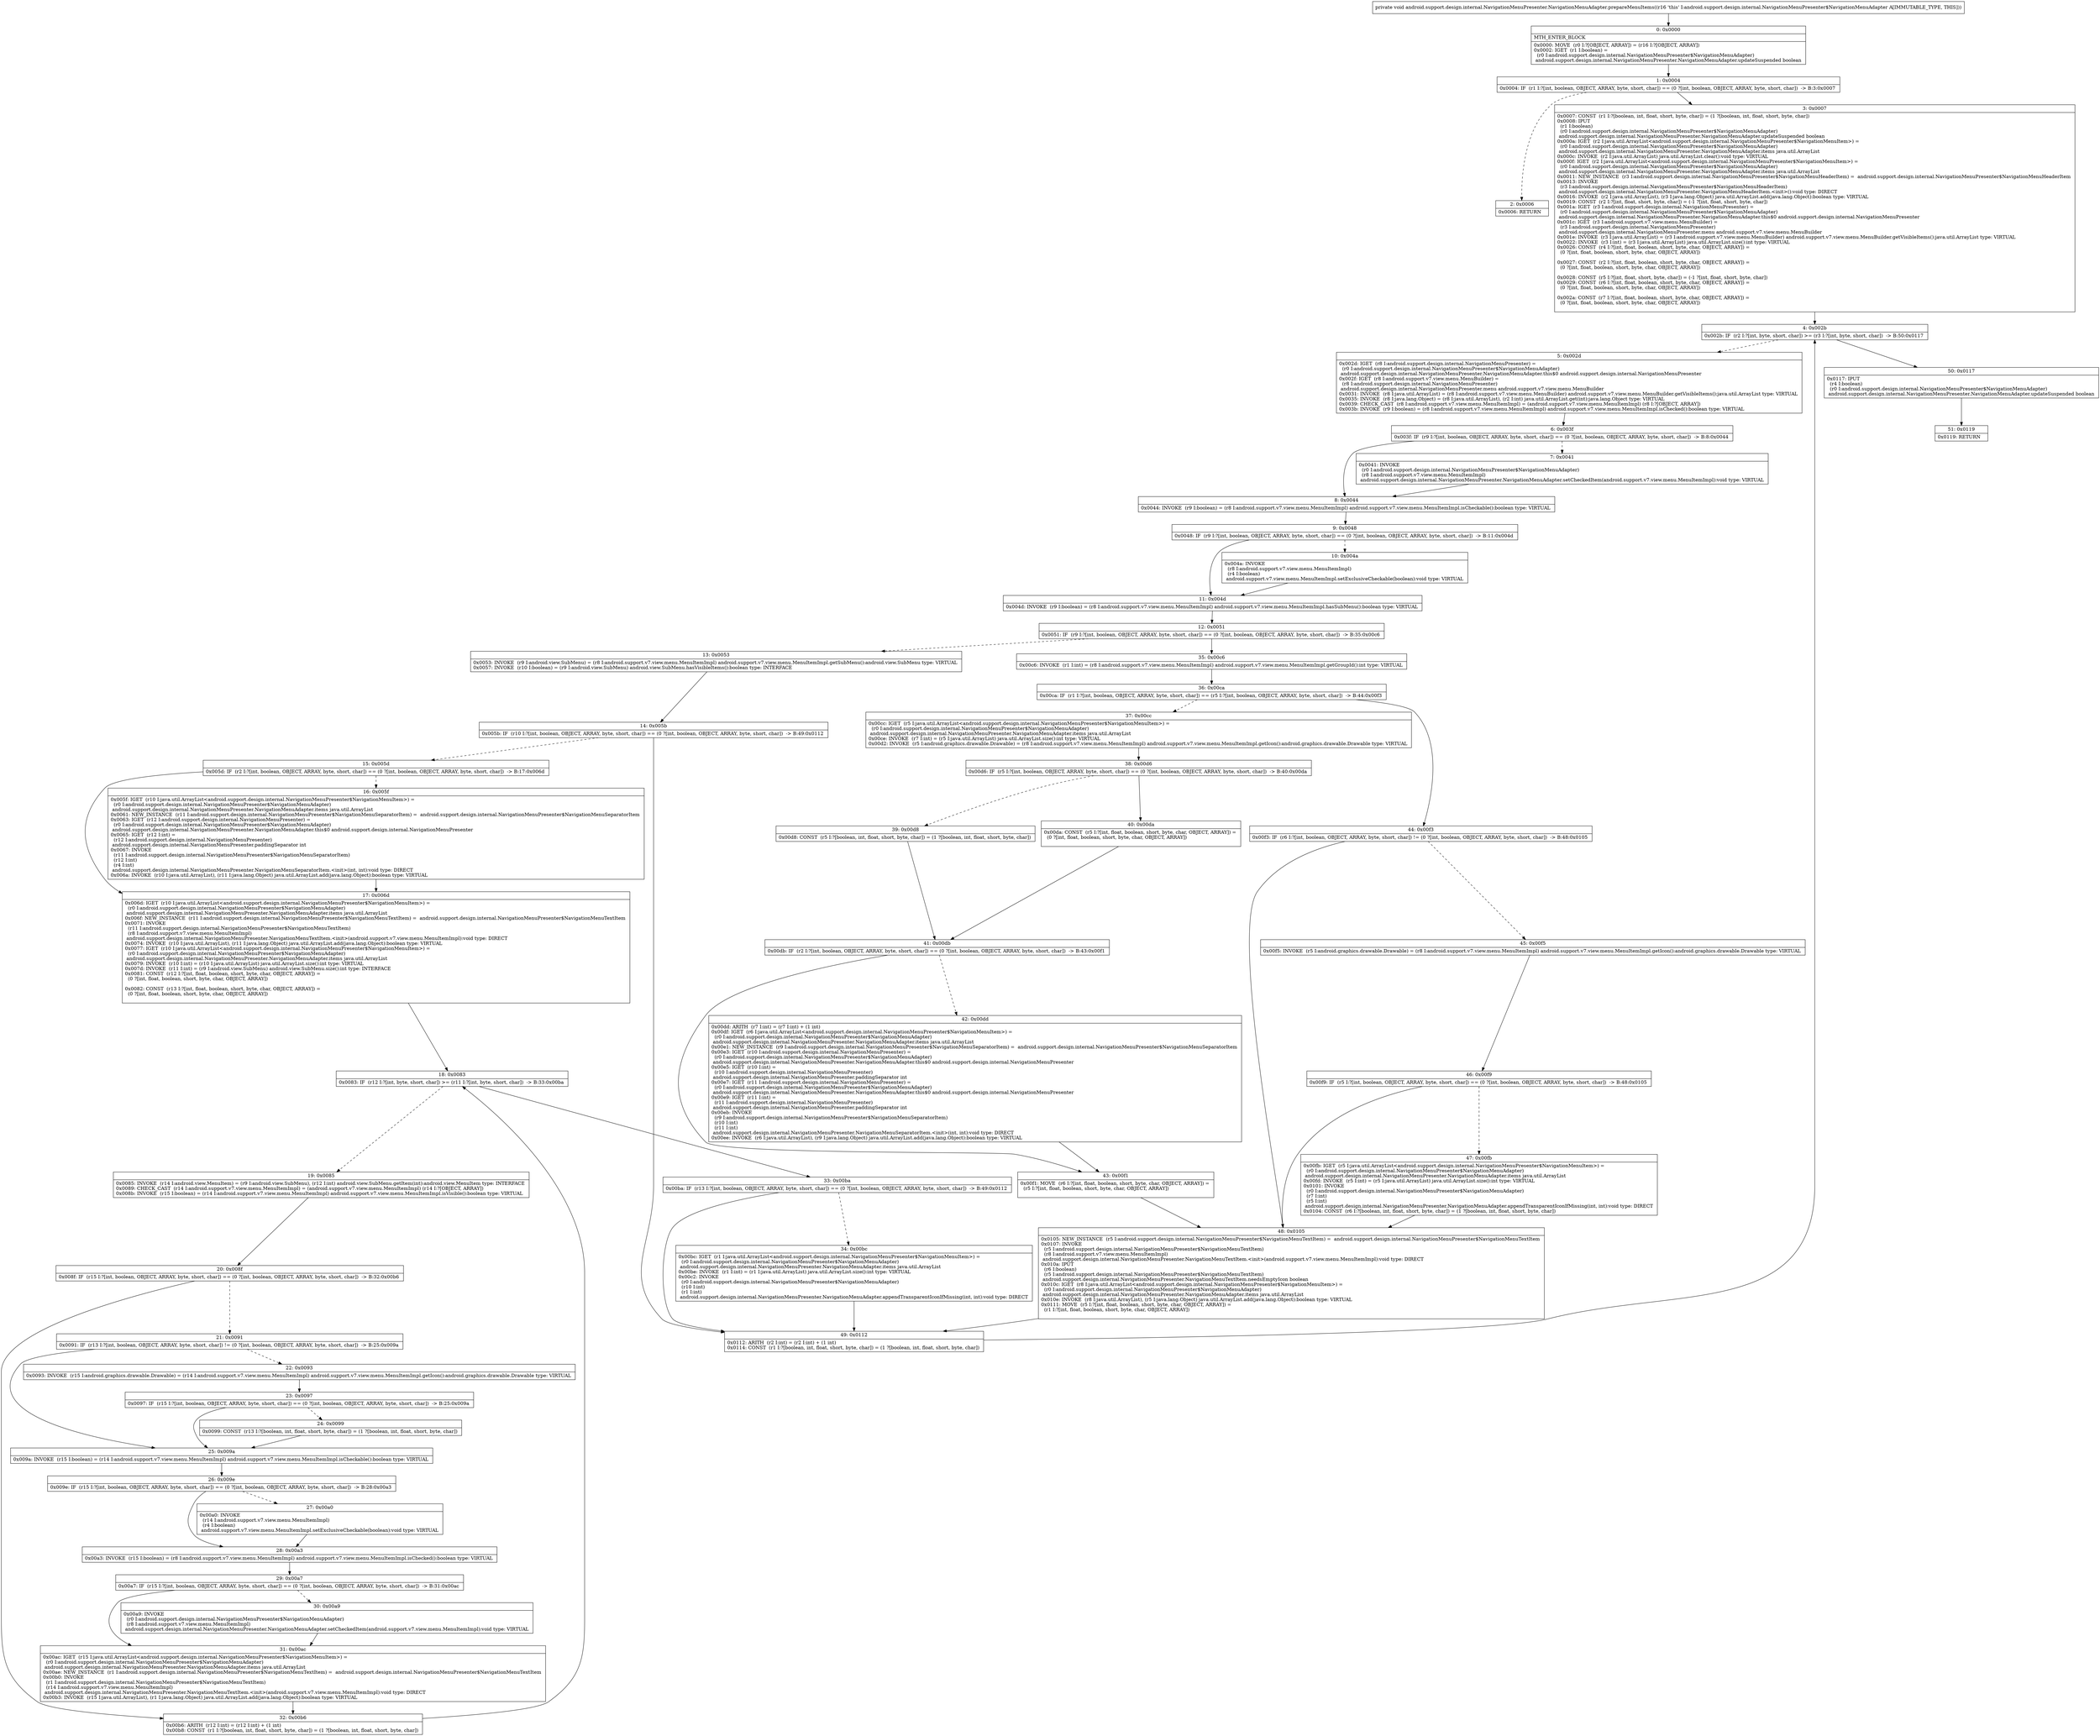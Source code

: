 digraph "CFG forandroid.support.design.internal.NavigationMenuPresenter.NavigationMenuAdapter.prepareMenuItems()V" {
Node_0 [shape=record,label="{0\:\ 0x0000|MTH_ENTER_BLOCK\l|0x0000: MOVE  (r0 I:?[OBJECT, ARRAY]) = (r16 I:?[OBJECT, ARRAY]) \l0x0002: IGET  (r1 I:boolean) = \l  (r0 I:android.support.design.internal.NavigationMenuPresenter$NavigationMenuAdapter)\l android.support.design.internal.NavigationMenuPresenter.NavigationMenuAdapter.updateSuspended boolean \l}"];
Node_1 [shape=record,label="{1\:\ 0x0004|0x0004: IF  (r1 I:?[int, boolean, OBJECT, ARRAY, byte, short, char]) == (0 ?[int, boolean, OBJECT, ARRAY, byte, short, char])  \-\> B:3:0x0007 \l}"];
Node_2 [shape=record,label="{2\:\ 0x0006|0x0006: RETURN   \l}"];
Node_3 [shape=record,label="{3\:\ 0x0007|0x0007: CONST  (r1 I:?[boolean, int, float, short, byte, char]) = (1 ?[boolean, int, float, short, byte, char]) \l0x0008: IPUT  \l  (r1 I:boolean)\l  (r0 I:android.support.design.internal.NavigationMenuPresenter$NavigationMenuAdapter)\l android.support.design.internal.NavigationMenuPresenter.NavigationMenuAdapter.updateSuspended boolean \l0x000a: IGET  (r2 I:java.util.ArrayList\<android.support.design.internal.NavigationMenuPresenter$NavigationMenuItem\>) = \l  (r0 I:android.support.design.internal.NavigationMenuPresenter$NavigationMenuAdapter)\l android.support.design.internal.NavigationMenuPresenter.NavigationMenuAdapter.items java.util.ArrayList \l0x000c: INVOKE  (r2 I:java.util.ArrayList) java.util.ArrayList.clear():void type: VIRTUAL \l0x000f: IGET  (r2 I:java.util.ArrayList\<android.support.design.internal.NavigationMenuPresenter$NavigationMenuItem\>) = \l  (r0 I:android.support.design.internal.NavigationMenuPresenter$NavigationMenuAdapter)\l android.support.design.internal.NavigationMenuPresenter.NavigationMenuAdapter.items java.util.ArrayList \l0x0011: NEW_INSTANCE  (r3 I:android.support.design.internal.NavigationMenuPresenter$NavigationMenuHeaderItem) =  android.support.design.internal.NavigationMenuPresenter$NavigationMenuHeaderItem \l0x0013: INVOKE  \l  (r3 I:android.support.design.internal.NavigationMenuPresenter$NavigationMenuHeaderItem)\l android.support.design.internal.NavigationMenuPresenter.NavigationMenuHeaderItem.\<init\>():void type: DIRECT \l0x0016: INVOKE  (r2 I:java.util.ArrayList), (r3 I:java.lang.Object) java.util.ArrayList.add(java.lang.Object):boolean type: VIRTUAL \l0x0019: CONST  (r2 I:?[int, float, short, byte, char]) = (\-1 ?[int, float, short, byte, char]) \l0x001a: IGET  (r3 I:android.support.design.internal.NavigationMenuPresenter) = \l  (r0 I:android.support.design.internal.NavigationMenuPresenter$NavigationMenuAdapter)\l android.support.design.internal.NavigationMenuPresenter.NavigationMenuAdapter.this$0 android.support.design.internal.NavigationMenuPresenter \l0x001c: IGET  (r3 I:android.support.v7.view.menu.MenuBuilder) = \l  (r3 I:android.support.design.internal.NavigationMenuPresenter)\l android.support.design.internal.NavigationMenuPresenter.menu android.support.v7.view.menu.MenuBuilder \l0x001e: INVOKE  (r3 I:java.util.ArrayList) = (r3 I:android.support.v7.view.menu.MenuBuilder) android.support.v7.view.menu.MenuBuilder.getVisibleItems():java.util.ArrayList type: VIRTUAL \l0x0022: INVOKE  (r3 I:int) = (r3 I:java.util.ArrayList) java.util.ArrayList.size():int type: VIRTUAL \l0x0026: CONST  (r4 I:?[int, float, boolean, short, byte, char, OBJECT, ARRAY]) = \l  (0 ?[int, float, boolean, short, byte, char, OBJECT, ARRAY])\l \l0x0027: CONST  (r2 I:?[int, float, boolean, short, byte, char, OBJECT, ARRAY]) = \l  (0 ?[int, float, boolean, short, byte, char, OBJECT, ARRAY])\l \l0x0028: CONST  (r5 I:?[int, float, short, byte, char]) = (\-1 ?[int, float, short, byte, char]) \l0x0029: CONST  (r6 I:?[int, float, boolean, short, byte, char, OBJECT, ARRAY]) = \l  (0 ?[int, float, boolean, short, byte, char, OBJECT, ARRAY])\l \l0x002a: CONST  (r7 I:?[int, float, boolean, short, byte, char, OBJECT, ARRAY]) = \l  (0 ?[int, float, boolean, short, byte, char, OBJECT, ARRAY])\l \l}"];
Node_4 [shape=record,label="{4\:\ 0x002b|0x002b: IF  (r2 I:?[int, byte, short, char]) \>= (r3 I:?[int, byte, short, char])  \-\> B:50:0x0117 \l}"];
Node_5 [shape=record,label="{5\:\ 0x002d|0x002d: IGET  (r8 I:android.support.design.internal.NavigationMenuPresenter) = \l  (r0 I:android.support.design.internal.NavigationMenuPresenter$NavigationMenuAdapter)\l android.support.design.internal.NavigationMenuPresenter.NavigationMenuAdapter.this$0 android.support.design.internal.NavigationMenuPresenter \l0x002f: IGET  (r8 I:android.support.v7.view.menu.MenuBuilder) = \l  (r8 I:android.support.design.internal.NavigationMenuPresenter)\l android.support.design.internal.NavigationMenuPresenter.menu android.support.v7.view.menu.MenuBuilder \l0x0031: INVOKE  (r8 I:java.util.ArrayList) = (r8 I:android.support.v7.view.menu.MenuBuilder) android.support.v7.view.menu.MenuBuilder.getVisibleItems():java.util.ArrayList type: VIRTUAL \l0x0035: INVOKE  (r8 I:java.lang.Object) = (r8 I:java.util.ArrayList), (r2 I:int) java.util.ArrayList.get(int):java.lang.Object type: VIRTUAL \l0x0039: CHECK_CAST  (r8 I:android.support.v7.view.menu.MenuItemImpl) = (android.support.v7.view.menu.MenuItemImpl) (r8 I:?[OBJECT, ARRAY]) \l0x003b: INVOKE  (r9 I:boolean) = (r8 I:android.support.v7.view.menu.MenuItemImpl) android.support.v7.view.menu.MenuItemImpl.isChecked():boolean type: VIRTUAL \l}"];
Node_6 [shape=record,label="{6\:\ 0x003f|0x003f: IF  (r9 I:?[int, boolean, OBJECT, ARRAY, byte, short, char]) == (0 ?[int, boolean, OBJECT, ARRAY, byte, short, char])  \-\> B:8:0x0044 \l}"];
Node_7 [shape=record,label="{7\:\ 0x0041|0x0041: INVOKE  \l  (r0 I:android.support.design.internal.NavigationMenuPresenter$NavigationMenuAdapter)\l  (r8 I:android.support.v7.view.menu.MenuItemImpl)\l android.support.design.internal.NavigationMenuPresenter.NavigationMenuAdapter.setCheckedItem(android.support.v7.view.menu.MenuItemImpl):void type: VIRTUAL \l}"];
Node_8 [shape=record,label="{8\:\ 0x0044|0x0044: INVOKE  (r9 I:boolean) = (r8 I:android.support.v7.view.menu.MenuItemImpl) android.support.v7.view.menu.MenuItemImpl.isCheckable():boolean type: VIRTUAL \l}"];
Node_9 [shape=record,label="{9\:\ 0x0048|0x0048: IF  (r9 I:?[int, boolean, OBJECT, ARRAY, byte, short, char]) == (0 ?[int, boolean, OBJECT, ARRAY, byte, short, char])  \-\> B:11:0x004d \l}"];
Node_10 [shape=record,label="{10\:\ 0x004a|0x004a: INVOKE  \l  (r8 I:android.support.v7.view.menu.MenuItemImpl)\l  (r4 I:boolean)\l android.support.v7.view.menu.MenuItemImpl.setExclusiveCheckable(boolean):void type: VIRTUAL \l}"];
Node_11 [shape=record,label="{11\:\ 0x004d|0x004d: INVOKE  (r9 I:boolean) = (r8 I:android.support.v7.view.menu.MenuItemImpl) android.support.v7.view.menu.MenuItemImpl.hasSubMenu():boolean type: VIRTUAL \l}"];
Node_12 [shape=record,label="{12\:\ 0x0051|0x0051: IF  (r9 I:?[int, boolean, OBJECT, ARRAY, byte, short, char]) == (0 ?[int, boolean, OBJECT, ARRAY, byte, short, char])  \-\> B:35:0x00c6 \l}"];
Node_13 [shape=record,label="{13\:\ 0x0053|0x0053: INVOKE  (r9 I:android.view.SubMenu) = (r8 I:android.support.v7.view.menu.MenuItemImpl) android.support.v7.view.menu.MenuItemImpl.getSubMenu():android.view.SubMenu type: VIRTUAL \l0x0057: INVOKE  (r10 I:boolean) = (r9 I:android.view.SubMenu) android.view.SubMenu.hasVisibleItems():boolean type: INTERFACE \l}"];
Node_14 [shape=record,label="{14\:\ 0x005b|0x005b: IF  (r10 I:?[int, boolean, OBJECT, ARRAY, byte, short, char]) == (0 ?[int, boolean, OBJECT, ARRAY, byte, short, char])  \-\> B:49:0x0112 \l}"];
Node_15 [shape=record,label="{15\:\ 0x005d|0x005d: IF  (r2 I:?[int, boolean, OBJECT, ARRAY, byte, short, char]) == (0 ?[int, boolean, OBJECT, ARRAY, byte, short, char])  \-\> B:17:0x006d \l}"];
Node_16 [shape=record,label="{16\:\ 0x005f|0x005f: IGET  (r10 I:java.util.ArrayList\<android.support.design.internal.NavigationMenuPresenter$NavigationMenuItem\>) = \l  (r0 I:android.support.design.internal.NavigationMenuPresenter$NavigationMenuAdapter)\l android.support.design.internal.NavigationMenuPresenter.NavigationMenuAdapter.items java.util.ArrayList \l0x0061: NEW_INSTANCE  (r11 I:android.support.design.internal.NavigationMenuPresenter$NavigationMenuSeparatorItem) =  android.support.design.internal.NavigationMenuPresenter$NavigationMenuSeparatorItem \l0x0063: IGET  (r12 I:android.support.design.internal.NavigationMenuPresenter) = \l  (r0 I:android.support.design.internal.NavigationMenuPresenter$NavigationMenuAdapter)\l android.support.design.internal.NavigationMenuPresenter.NavigationMenuAdapter.this$0 android.support.design.internal.NavigationMenuPresenter \l0x0065: IGET  (r12 I:int) = \l  (r12 I:android.support.design.internal.NavigationMenuPresenter)\l android.support.design.internal.NavigationMenuPresenter.paddingSeparator int \l0x0067: INVOKE  \l  (r11 I:android.support.design.internal.NavigationMenuPresenter$NavigationMenuSeparatorItem)\l  (r12 I:int)\l  (r4 I:int)\l android.support.design.internal.NavigationMenuPresenter.NavigationMenuSeparatorItem.\<init\>(int, int):void type: DIRECT \l0x006a: INVOKE  (r10 I:java.util.ArrayList), (r11 I:java.lang.Object) java.util.ArrayList.add(java.lang.Object):boolean type: VIRTUAL \l}"];
Node_17 [shape=record,label="{17\:\ 0x006d|0x006d: IGET  (r10 I:java.util.ArrayList\<android.support.design.internal.NavigationMenuPresenter$NavigationMenuItem\>) = \l  (r0 I:android.support.design.internal.NavigationMenuPresenter$NavigationMenuAdapter)\l android.support.design.internal.NavigationMenuPresenter.NavigationMenuAdapter.items java.util.ArrayList \l0x006f: NEW_INSTANCE  (r11 I:android.support.design.internal.NavigationMenuPresenter$NavigationMenuTextItem) =  android.support.design.internal.NavigationMenuPresenter$NavigationMenuTextItem \l0x0071: INVOKE  \l  (r11 I:android.support.design.internal.NavigationMenuPresenter$NavigationMenuTextItem)\l  (r8 I:android.support.v7.view.menu.MenuItemImpl)\l android.support.design.internal.NavigationMenuPresenter.NavigationMenuTextItem.\<init\>(android.support.v7.view.menu.MenuItemImpl):void type: DIRECT \l0x0074: INVOKE  (r10 I:java.util.ArrayList), (r11 I:java.lang.Object) java.util.ArrayList.add(java.lang.Object):boolean type: VIRTUAL \l0x0077: IGET  (r10 I:java.util.ArrayList\<android.support.design.internal.NavigationMenuPresenter$NavigationMenuItem\>) = \l  (r0 I:android.support.design.internal.NavigationMenuPresenter$NavigationMenuAdapter)\l android.support.design.internal.NavigationMenuPresenter.NavigationMenuAdapter.items java.util.ArrayList \l0x0079: INVOKE  (r10 I:int) = (r10 I:java.util.ArrayList) java.util.ArrayList.size():int type: VIRTUAL \l0x007d: INVOKE  (r11 I:int) = (r9 I:android.view.SubMenu) android.view.SubMenu.size():int type: INTERFACE \l0x0081: CONST  (r12 I:?[int, float, boolean, short, byte, char, OBJECT, ARRAY]) = \l  (0 ?[int, float, boolean, short, byte, char, OBJECT, ARRAY])\l \l0x0082: CONST  (r13 I:?[int, float, boolean, short, byte, char, OBJECT, ARRAY]) = \l  (0 ?[int, float, boolean, short, byte, char, OBJECT, ARRAY])\l \l}"];
Node_18 [shape=record,label="{18\:\ 0x0083|0x0083: IF  (r12 I:?[int, byte, short, char]) \>= (r11 I:?[int, byte, short, char])  \-\> B:33:0x00ba \l}"];
Node_19 [shape=record,label="{19\:\ 0x0085|0x0085: INVOKE  (r14 I:android.view.MenuItem) = (r9 I:android.view.SubMenu), (r12 I:int) android.view.SubMenu.getItem(int):android.view.MenuItem type: INTERFACE \l0x0089: CHECK_CAST  (r14 I:android.support.v7.view.menu.MenuItemImpl) = (android.support.v7.view.menu.MenuItemImpl) (r14 I:?[OBJECT, ARRAY]) \l0x008b: INVOKE  (r15 I:boolean) = (r14 I:android.support.v7.view.menu.MenuItemImpl) android.support.v7.view.menu.MenuItemImpl.isVisible():boolean type: VIRTUAL \l}"];
Node_20 [shape=record,label="{20\:\ 0x008f|0x008f: IF  (r15 I:?[int, boolean, OBJECT, ARRAY, byte, short, char]) == (0 ?[int, boolean, OBJECT, ARRAY, byte, short, char])  \-\> B:32:0x00b6 \l}"];
Node_21 [shape=record,label="{21\:\ 0x0091|0x0091: IF  (r13 I:?[int, boolean, OBJECT, ARRAY, byte, short, char]) != (0 ?[int, boolean, OBJECT, ARRAY, byte, short, char])  \-\> B:25:0x009a \l}"];
Node_22 [shape=record,label="{22\:\ 0x0093|0x0093: INVOKE  (r15 I:android.graphics.drawable.Drawable) = (r14 I:android.support.v7.view.menu.MenuItemImpl) android.support.v7.view.menu.MenuItemImpl.getIcon():android.graphics.drawable.Drawable type: VIRTUAL \l}"];
Node_23 [shape=record,label="{23\:\ 0x0097|0x0097: IF  (r15 I:?[int, boolean, OBJECT, ARRAY, byte, short, char]) == (0 ?[int, boolean, OBJECT, ARRAY, byte, short, char])  \-\> B:25:0x009a \l}"];
Node_24 [shape=record,label="{24\:\ 0x0099|0x0099: CONST  (r13 I:?[boolean, int, float, short, byte, char]) = (1 ?[boolean, int, float, short, byte, char]) \l}"];
Node_25 [shape=record,label="{25\:\ 0x009a|0x009a: INVOKE  (r15 I:boolean) = (r14 I:android.support.v7.view.menu.MenuItemImpl) android.support.v7.view.menu.MenuItemImpl.isCheckable():boolean type: VIRTUAL \l}"];
Node_26 [shape=record,label="{26\:\ 0x009e|0x009e: IF  (r15 I:?[int, boolean, OBJECT, ARRAY, byte, short, char]) == (0 ?[int, boolean, OBJECT, ARRAY, byte, short, char])  \-\> B:28:0x00a3 \l}"];
Node_27 [shape=record,label="{27\:\ 0x00a0|0x00a0: INVOKE  \l  (r14 I:android.support.v7.view.menu.MenuItemImpl)\l  (r4 I:boolean)\l android.support.v7.view.menu.MenuItemImpl.setExclusiveCheckable(boolean):void type: VIRTUAL \l}"];
Node_28 [shape=record,label="{28\:\ 0x00a3|0x00a3: INVOKE  (r15 I:boolean) = (r8 I:android.support.v7.view.menu.MenuItemImpl) android.support.v7.view.menu.MenuItemImpl.isChecked():boolean type: VIRTUAL \l}"];
Node_29 [shape=record,label="{29\:\ 0x00a7|0x00a7: IF  (r15 I:?[int, boolean, OBJECT, ARRAY, byte, short, char]) == (0 ?[int, boolean, OBJECT, ARRAY, byte, short, char])  \-\> B:31:0x00ac \l}"];
Node_30 [shape=record,label="{30\:\ 0x00a9|0x00a9: INVOKE  \l  (r0 I:android.support.design.internal.NavigationMenuPresenter$NavigationMenuAdapter)\l  (r8 I:android.support.v7.view.menu.MenuItemImpl)\l android.support.design.internal.NavigationMenuPresenter.NavigationMenuAdapter.setCheckedItem(android.support.v7.view.menu.MenuItemImpl):void type: VIRTUAL \l}"];
Node_31 [shape=record,label="{31\:\ 0x00ac|0x00ac: IGET  (r15 I:java.util.ArrayList\<android.support.design.internal.NavigationMenuPresenter$NavigationMenuItem\>) = \l  (r0 I:android.support.design.internal.NavigationMenuPresenter$NavigationMenuAdapter)\l android.support.design.internal.NavigationMenuPresenter.NavigationMenuAdapter.items java.util.ArrayList \l0x00ae: NEW_INSTANCE  (r1 I:android.support.design.internal.NavigationMenuPresenter$NavigationMenuTextItem) =  android.support.design.internal.NavigationMenuPresenter$NavigationMenuTextItem \l0x00b0: INVOKE  \l  (r1 I:android.support.design.internal.NavigationMenuPresenter$NavigationMenuTextItem)\l  (r14 I:android.support.v7.view.menu.MenuItemImpl)\l android.support.design.internal.NavigationMenuPresenter.NavigationMenuTextItem.\<init\>(android.support.v7.view.menu.MenuItemImpl):void type: DIRECT \l0x00b3: INVOKE  (r15 I:java.util.ArrayList), (r1 I:java.lang.Object) java.util.ArrayList.add(java.lang.Object):boolean type: VIRTUAL \l}"];
Node_32 [shape=record,label="{32\:\ 0x00b6|0x00b6: ARITH  (r12 I:int) = (r12 I:int) + (1 int) \l0x00b8: CONST  (r1 I:?[boolean, int, float, short, byte, char]) = (1 ?[boolean, int, float, short, byte, char]) \l}"];
Node_33 [shape=record,label="{33\:\ 0x00ba|0x00ba: IF  (r13 I:?[int, boolean, OBJECT, ARRAY, byte, short, char]) == (0 ?[int, boolean, OBJECT, ARRAY, byte, short, char])  \-\> B:49:0x0112 \l}"];
Node_34 [shape=record,label="{34\:\ 0x00bc|0x00bc: IGET  (r1 I:java.util.ArrayList\<android.support.design.internal.NavigationMenuPresenter$NavigationMenuItem\>) = \l  (r0 I:android.support.design.internal.NavigationMenuPresenter$NavigationMenuAdapter)\l android.support.design.internal.NavigationMenuPresenter.NavigationMenuAdapter.items java.util.ArrayList \l0x00be: INVOKE  (r1 I:int) = (r1 I:java.util.ArrayList) java.util.ArrayList.size():int type: VIRTUAL \l0x00c2: INVOKE  \l  (r0 I:android.support.design.internal.NavigationMenuPresenter$NavigationMenuAdapter)\l  (r10 I:int)\l  (r1 I:int)\l android.support.design.internal.NavigationMenuPresenter.NavigationMenuAdapter.appendTransparentIconIfMissing(int, int):void type: DIRECT \l}"];
Node_35 [shape=record,label="{35\:\ 0x00c6|0x00c6: INVOKE  (r1 I:int) = (r8 I:android.support.v7.view.menu.MenuItemImpl) android.support.v7.view.menu.MenuItemImpl.getGroupId():int type: VIRTUAL \l}"];
Node_36 [shape=record,label="{36\:\ 0x00ca|0x00ca: IF  (r1 I:?[int, boolean, OBJECT, ARRAY, byte, short, char]) == (r5 I:?[int, boolean, OBJECT, ARRAY, byte, short, char])  \-\> B:44:0x00f3 \l}"];
Node_37 [shape=record,label="{37\:\ 0x00cc|0x00cc: IGET  (r5 I:java.util.ArrayList\<android.support.design.internal.NavigationMenuPresenter$NavigationMenuItem\>) = \l  (r0 I:android.support.design.internal.NavigationMenuPresenter$NavigationMenuAdapter)\l android.support.design.internal.NavigationMenuPresenter.NavigationMenuAdapter.items java.util.ArrayList \l0x00ce: INVOKE  (r7 I:int) = (r5 I:java.util.ArrayList) java.util.ArrayList.size():int type: VIRTUAL \l0x00d2: INVOKE  (r5 I:android.graphics.drawable.Drawable) = (r8 I:android.support.v7.view.menu.MenuItemImpl) android.support.v7.view.menu.MenuItemImpl.getIcon():android.graphics.drawable.Drawable type: VIRTUAL \l}"];
Node_38 [shape=record,label="{38\:\ 0x00d6|0x00d6: IF  (r5 I:?[int, boolean, OBJECT, ARRAY, byte, short, char]) == (0 ?[int, boolean, OBJECT, ARRAY, byte, short, char])  \-\> B:40:0x00da \l}"];
Node_39 [shape=record,label="{39\:\ 0x00d8|0x00d8: CONST  (r5 I:?[boolean, int, float, short, byte, char]) = (1 ?[boolean, int, float, short, byte, char]) \l}"];
Node_40 [shape=record,label="{40\:\ 0x00da|0x00da: CONST  (r5 I:?[int, float, boolean, short, byte, char, OBJECT, ARRAY]) = \l  (0 ?[int, float, boolean, short, byte, char, OBJECT, ARRAY])\l \l}"];
Node_41 [shape=record,label="{41\:\ 0x00db|0x00db: IF  (r2 I:?[int, boolean, OBJECT, ARRAY, byte, short, char]) == (0 ?[int, boolean, OBJECT, ARRAY, byte, short, char])  \-\> B:43:0x00f1 \l}"];
Node_42 [shape=record,label="{42\:\ 0x00dd|0x00dd: ARITH  (r7 I:int) = (r7 I:int) + (1 int) \l0x00df: IGET  (r6 I:java.util.ArrayList\<android.support.design.internal.NavigationMenuPresenter$NavigationMenuItem\>) = \l  (r0 I:android.support.design.internal.NavigationMenuPresenter$NavigationMenuAdapter)\l android.support.design.internal.NavigationMenuPresenter.NavigationMenuAdapter.items java.util.ArrayList \l0x00e1: NEW_INSTANCE  (r9 I:android.support.design.internal.NavigationMenuPresenter$NavigationMenuSeparatorItem) =  android.support.design.internal.NavigationMenuPresenter$NavigationMenuSeparatorItem \l0x00e3: IGET  (r10 I:android.support.design.internal.NavigationMenuPresenter) = \l  (r0 I:android.support.design.internal.NavigationMenuPresenter$NavigationMenuAdapter)\l android.support.design.internal.NavigationMenuPresenter.NavigationMenuAdapter.this$0 android.support.design.internal.NavigationMenuPresenter \l0x00e5: IGET  (r10 I:int) = \l  (r10 I:android.support.design.internal.NavigationMenuPresenter)\l android.support.design.internal.NavigationMenuPresenter.paddingSeparator int \l0x00e7: IGET  (r11 I:android.support.design.internal.NavigationMenuPresenter) = \l  (r0 I:android.support.design.internal.NavigationMenuPresenter$NavigationMenuAdapter)\l android.support.design.internal.NavigationMenuPresenter.NavigationMenuAdapter.this$0 android.support.design.internal.NavigationMenuPresenter \l0x00e9: IGET  (r11 I:int) = \l  (r11 I:android.support.design.internal.NavigationMenuPresenter)\l android.support.design.internal.NavigationMenuPresenter.paddingSeparator int \l0x00eb: INVOKE  \l  (r9 I:android.support.design.internal.NavigationMenuPresenter$NavigationMenuSeparatorItem)\l  (r10 I:int)\l  (r11 I:int)\l android.support.design.internal.NavigationMenuPresenter.NavigationMenuSeparatorItem.\<init\>(int, int):void type: DIRECT \l0x00ee: INVOKE  (r6 I:java.util.ArrayList), (r9 I:java.lang.Object) java.util.ArrayList.add(java.lang.Object):boolean type: VIRTUAL \l}"];
Node_43 [shape=record,label="{43\:\ 0x00f1|0x00f1: MOVE  (r6 I:?[int, float, boolean, short, byte, char, OBJECT, ARRAY]) = \l  (r5 I:?[int, float, boolean, short, byte, char, OBJECT, ARRAY])\l \l}"];
Node_44 [shape=record,label="{44\:\ 0x00f3|0x00f3: IF  (r6 I:?[int, boolean, OBJECT, ARRAY, byte, short, char]) != (0 ?[int, boolean, OBJECT, ARRAY, byte, short, char])  \-\> B:48:0x0105 \l}"];
Node_45 [shape=record,label="{45\:\ 0x00f5|0x00f5: INVOKE  (r5 I:android.graphics.drawable.Drawable) = (r8 I:android.support.v7.view.menu.MenuItemImpl) android.support.v7.view.menu.MenuItemImpl.getIcon():android.graphics.drawable.Drawable type: VIRTUAL \l}"];
Node_46 [shape=record,label="{46\:\ 0x00f9|0x00f9: IF  (r5 I:?[int, boolean, OBJECT, ARRAY, byte, short, char]) == (0 ?[int, boolean, OBJECT, ARRAY, byte, short, char])  \-\> B:48:0x0105 \l}"];
Node_47 [shape=record,label="{47\:\ 0x00fb|0x00fb: IGET  (r5 I:java.util.ArrayList\<android.support.design.internal.NavigationMenuPresenter$NavigationMenuItem\>) = \l  (r0 I:android.support.design.internal.NavigationMenuPresenter$NavigationMenuAdapter)\l android.support.design.internal.NavigationMenuPresenter.NavigationMenuAdapter.items java.util.ArrayList \l0x00fd: INVOKE  (r5 I:int) = (r5 I:java.util.ArrayList) java.util.ArrayList.size():int type: VIRTUAL \l0x0101: INVOKE  \l  (r0 I:android.support.design.internal.NavigationMenuPresenter$NavigationMenuAdapter)\l  (r7 I:int)\l  (r5 I:int)\l android.support.design.internal.NavigationMenuPresenter.NavigationMenuAdapter.appendTransparentIconIfMissing(int, int):void type: DIRECT \l0x0104: CONST  (r6 I:?[boolean, int, float, short, byte, char]) = (1 ?[boolean, int, float, short, byte, char]) \l}"];
Node_48 [shape=record,label="{48\:\ 0x0105|0x0105: NEW_INSTANCE  (r5 I:android.support.design.internal.NavigationMenuPresenter$NavigationMenuTextItem) =  android.support.design.internal.NavigationMenuPresenter$NavigationMenuTextItem \l0x0107: INVOKE  \l  (r5 I:android.support.design.internal.NavigationMenuPresenter$NavigationMenuTextItem)\l  (r8 I:android.support.v7.view.menu.MenuItemImpl)\l android.support.design.internal.NavigationMenuPresenter.NavigationMenuTextItem.\<init\>(android.support.v7.view.menu.MenuItemImpl):void type: DIRECT \l0x010a: IPUT  \l  (r6 I:boolean)\l  (r5 I:android.support.design.internal.NavigationMenuPresenter$NavigationMenuTextItem)\l android.support.design.internal.NavigationMenuPresenter.NavigationMenuTextItem.needsEmptyIcon boolean \l0x010c: IGET  (r8 I:java.util.ArrayList\<android.support.design.internal.NavigationMenuPresenter$NavigationMenuItem\>) = \l  (r0 I:android.support.design.internal.NavigationMenuPresenter$NavigationMenuAdapter)\l android.support.design.internal.NavigationMenuPresenter.NavigationMenuAdapter.items java.util.ArrayList \l0x010e: INVOKE  (r8 I:java.util.ArrayList), (r5 I:java.lang.Object) java.util.ArrayList.add(java.lang.Object):boolean type: VIRTUAL \l0x0111: MOVE  (r5 I:?[int, float, boolean, short, byte, char, OBJECT, ARRAY]) = \l  (r1 I:?[int, float, boolean, short, byte, char, OBJECT, ARRAY])\l \l}"];
Node_49 [shape=record,label="{49\:\ 0x0112|0x0112: ARITH  (r2 I:int) = (r2 I:int) + (1 int) \l0x0114: CONST  (r1 I:?[boolean, int, float, short, byte, char]) = (1 ?[boolean, int, float, short, byte, char]) \l}"];
Node_50 [shape=record,label="{50\:\ 0x0117|0x0117: IPUT  \l  (r4 I:boolean)\l  (r0 I:android.support.design.internal.NavigationMenuPresenter$NavigationMenuAdapter)\l android.support.design.internal.NavigationMenuPresenter.NavigationMenuAdapter.updateSuspended boolean \l}"];
Node_51 [shape=record,label="{51\:\ 0x0119|0x0119: RETURN   \l}"];
MethodNode[shape=record,label="{private void android.support.design.internal.NavigationMenuPresenter.NavigationMenuAdapter.prepareMenuItems((r16 'this' I:android.support.design.internal.NavigationMenuPresenter$NavigationMenuAdapter A[IMMUTABLE_TYPE, THIS])) }"];
MethodNode -> Node_0;
Node_0 -> Node_1;
Node_1 -> Node_2[style=dashed];
Node_1 -> Node_3;
Node_3 -> Node_4;
Node_4 -> Node_5[style=dashed];
Node_4 -> Node_50;
Node_5 -> Node_6;
Node_6 -> Node_7[style=dashed];
Node_6 -> Node_8;
Node_7 -> Node_8;
Node_8 -> Node_9;
Node_9 -> Node_10[style=dashed];
Node_9 -> Node_11;
Node_10 -> Node_11;
Node_11 -> Node_12;
Node_12 -> Node_13[style=dashed];
Node_12 -> Node_35;
Node_13 -> Node_14;
Node_14 -> Node_15[style=dashed];
Node_14 -> Node_49;
Node_15 -> Node_16[style=dashed];
Node_15 -> Node_17;
Node_16 -> Node_17;
Node_17 -> Node_18;
Node_18 -> Node_19[style=dashed];
Node_18 -> Node_33;
Node_19 -> Node_20;
Node_20 -> Node_21[style=dashed];
Node_20 -> Node_32;
Node_21 -> Node_22[style=dashed];
Node_21 -> Node_25;
Node_22 -> Node_23;
Node_23 -> Node_24[style=dashed];
Node_23 -> Node_25;
Node_24 -> Node_25;
Node_25 -> Node_26;
Node_26 -> Node_27[style=dashed];
Node_26 -> Node_28;
Node_27 -> Node_28;
Node_28 -> Node_29;
Node_29 -> Node_30[style=dashed];
Node_29 -> Node_31;
Node_30 -> Node_31;
Node_31 -> Node_32;
Node_32 -> Node_18;
Node_33 -> Node_34[style=dashed];
Node_33 -> Node_49;
Node_34 -> Node_49;
Node_35 -> Node_36;
Node_36 -> Node_37[style=dashed];
Node_36 -> Node_44;
Node_37 -> Node_38;
Node_38 -> Node_39[style=dashed];
Node_38 -> Node_40;
Node_39 -> Node_41;
Node_40 -> Node_41;
Node_41 -> Node_42[style=dashed];
Node_41 -> Node_43;
Node_42 -> Node_43;
Node_43 -> Node_48;
Node_44 -> Node_45[style=dashed];
Node_44 -> Node_48;
Node_45 -> Node_46;
Node_46 -> Node_47[style=dashed];
Node_46 -> Node_48;
Node_47 -> Node_48;
Node_48 -> Node_49;
Node_49 -> Node_4;
Node_50 -> Node_51;
}

